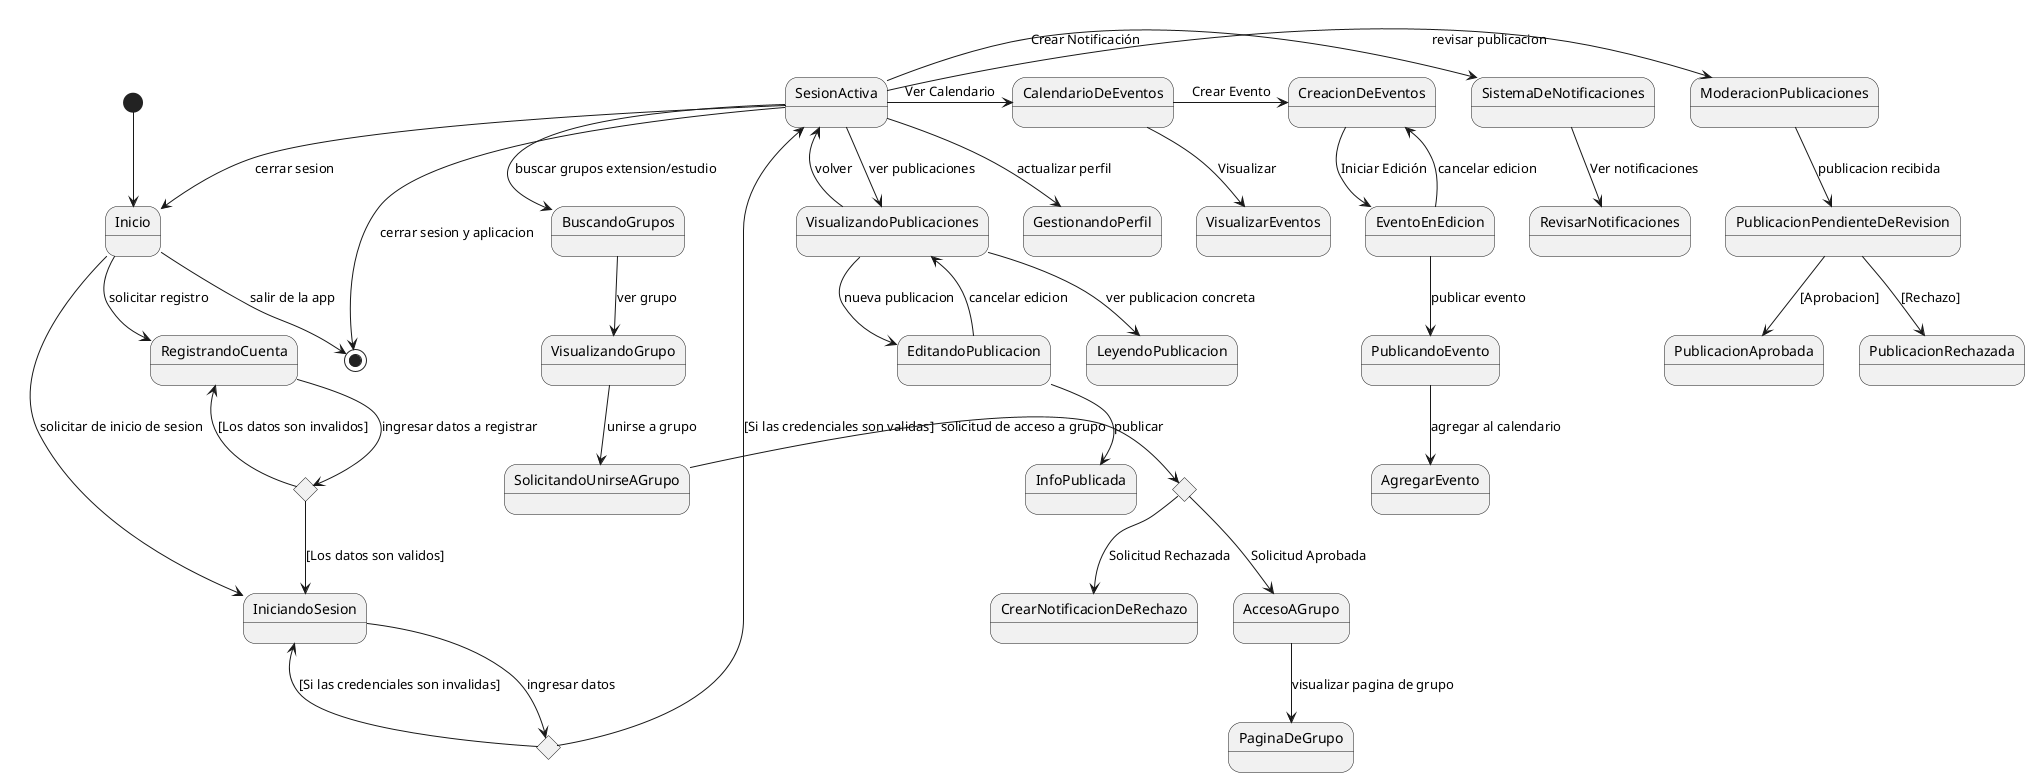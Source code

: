 @startuml Diagrama de estado

[*] --> Inicio
 Inicio--> IniciandoSesion : solicitar de inicio de sesion
 Inicio --> RegistrandoCuenta: solicitar registro

state a <<choice>> 

IniciandoSesion --> a : ingresar datos

a--> SesionActiva : [Si las credenciales son validas]
a--> IniciandoSesion : [Si las credenciales son invalidas]

state b <<choice>>

RegistrandoCuenta --> b : ingresar datos a registrar
 
b--> IniciandoSesion : [Los datos son validos]
b-->RegistrandoCuenta : [Los datos son invalidos]

SesionActiva --> Inicio : cerrar sesion

Inicio --> [*] : salir de la app

SesionActiva --> [*] : cerrar sesion y aplicacion
SesionActiva --> VisualizandoPublicaciones : ver publicaciones
VisualizandoPublicaciones --> SesionActiva : volver
VisualizandoPublicaciones --> EditandoPublicacion : nueva publicacion
EditandoPublicacion --> InfoPublicada : publicar
VisualizandoPublicaciones --> LeyendoPublicacion : ver publicacion concreta
EditandoPublicacion --> VisualizandoPublicaciones : cancelar edicion
SesionActiva --> GestionandoPerfil : actualizar perfil
SesionActiva -> ModeracionPublicaciones: revisar publicacion
ModeracionPublicaciones --> PublicacionPendienteDeRevision: publicacion recibida
PublicacionPendienteDeRevision --> PublicacionAprobada: [Aprobacion]
PublicacionPendienteDeRevision --> PublicacionRechazada: [Rechazo]
SesionActiva --> BuscandoGrupos : buscar grupos extension/estudio
BuscandoGrupos --> VisualizandoGrupo : ver grupo
VisualizandoGrupo --> SolicitandoUnirseAGrupo : unirse a grupo

state c <<choice>>

SolicitandoUnirseAGrupo -> c : solicitud de acceso a grupo
c --> AccesoAGrupo : Solicitud Aprobada
c --> CrearNotificacionDeRechazo : Solicitud Rechazada
AccesoAGrupo --> PaginaDeGrupo : visualizar pagina de grupo

SesionActiva -> SistemaDeNotificaciones: Crear Notificación
SistemaDeNotificaciones --> RevisarNotificaciones: Ver notificaciones


SesionActiva -> CalendarioDeEventos: Ver Calendario

CalendarioDeEventos --> VisualizarEventos: Visualizar
CalendarioDeEventos -> CreacionDeEventos : Crear Evento 
CreacionDeEventos --> EventoEnEdicion: Iniciar Edición
EventoEnEdicion --> PublicandoEvento: publicar evento
EventoEnEdicion --> CreacionDeEventos: cancelar edicion
PublicandoEvento --> AgregarEvento : agregar al calendario

@enduml